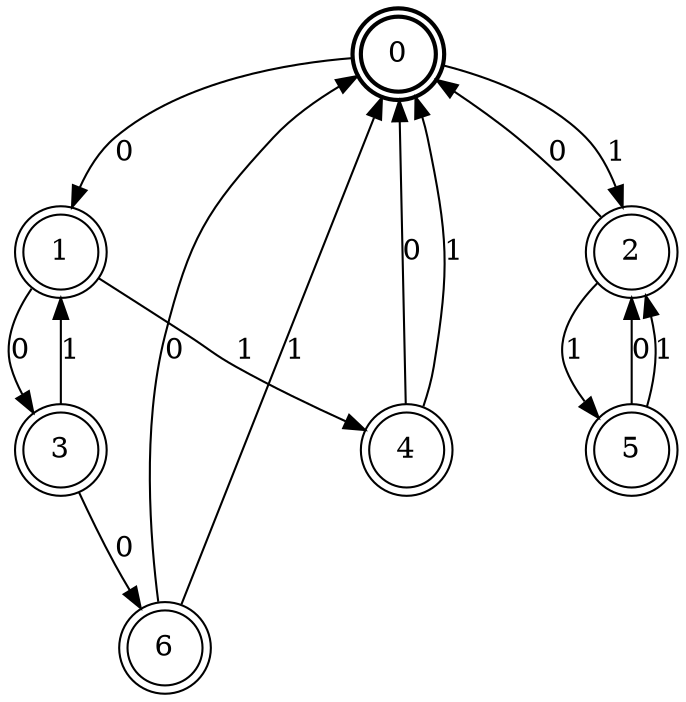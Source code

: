 digraph Automat {
    node [shape = circle];
    0 [style = "bold"];
    0 [peripheries=2]
    0 -> 1 [label = "0"];
    0 -> 2 [label = "1"];
    1 [peripheries=2]
    1 -> 3 [label = "0"];
    1 -> 4 [label = "1"];
    2 [peripheries=2]
    2 -> 0 [label = "0"];
    2 -> 5 [label = "1"];
    3 [peripheries=2]
    3 -> 6 [label = "0"];
    3 -> 1 [label = "1"];
    4 [peripheries=2]
    4 -> 0 [label = "0"];
    4 -> 0 [label = "1"];
    5 [peripheries=2]
    5 -> 2 [label = "0"];
    5 -> 2 [label = "1"];
    6 [peripheries=2]
    6 -> 0 [label = "0"];
    6 -> 0 [label = "1"];
}
